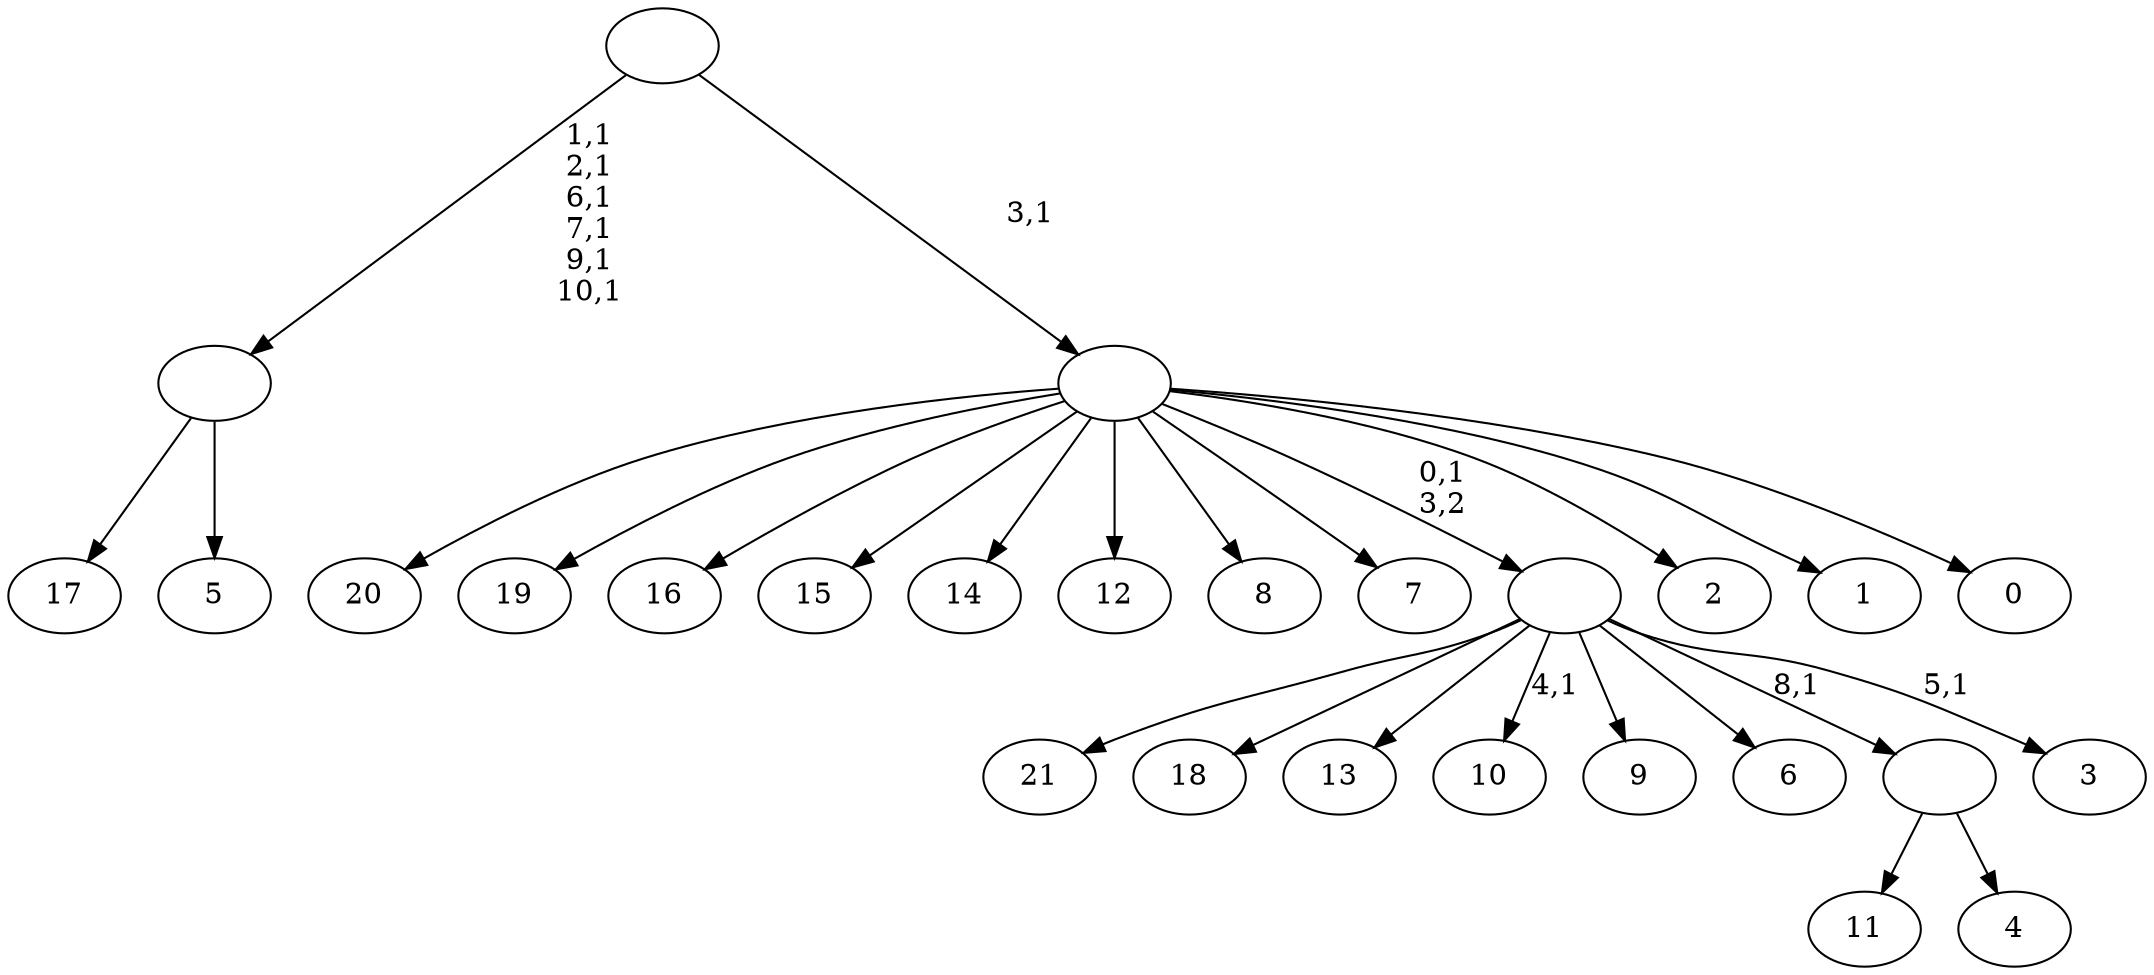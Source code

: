 digraph T {
	33 [label="21"]
	32 [label="20"]
	31 [label="19"]
	30 [label="18"]
	29 [label="17"]
	28 [label="16"]
	27 [label="15"]
	26 [label="14"]
	25 [label="13"]
	24 [label="12"]
	23 [label="11"]
	22 [label="10"]
	20 [label="9"]
	19 [label="8"]
	18 [label="7"]
	17 [label="6"]
	16 [label="5"]
	15 [label=""]
	9 [label="4"]
	8 [label=""]
	7 [label="3"]
	5 [label=""]
	4 [label="2"]
	3 [label="1"]
	2 [label="0"]
	1 [label=""]
	0 [label=""]
	15 -> 29 [label=""]
	15 -> 16 [label=""]
	8 -> 23 [label=""]
	8 -> 9 [label=""]
	5 -> 7 [label="5,1"]
	5 -> 22 [label="4,1"]
	5 -> 33 [label=""]
	5 -> 30 [label=""]
	5 -> 25 [label=""]
	5 -> 20 [label=""]
	5 -> 17 [label=""]
	5 -> 8 [label="8,1"]
	1 -> 32 [label=""]
	1 -> 31 [label=""]
	1 -> 28 [label=""]
	1 -> 27 [label=""]
	1 -> 26 [label=""]
	1 -> 24 [label=""]
	1 -> 19 [label=""]
	1 -> 18 [label=""]
	1 -> 5 [label="0,1\n3,2"]
	1 -> 4 [label=""]
	1 -> 3 [label=""]
	1 -> 2 [label=""]
	0 -> 15 [label="1,1\n2,1\n6,1\n7,1\n9,1\n10,1"]
	0 -> 1 [label="3,1"]
}
